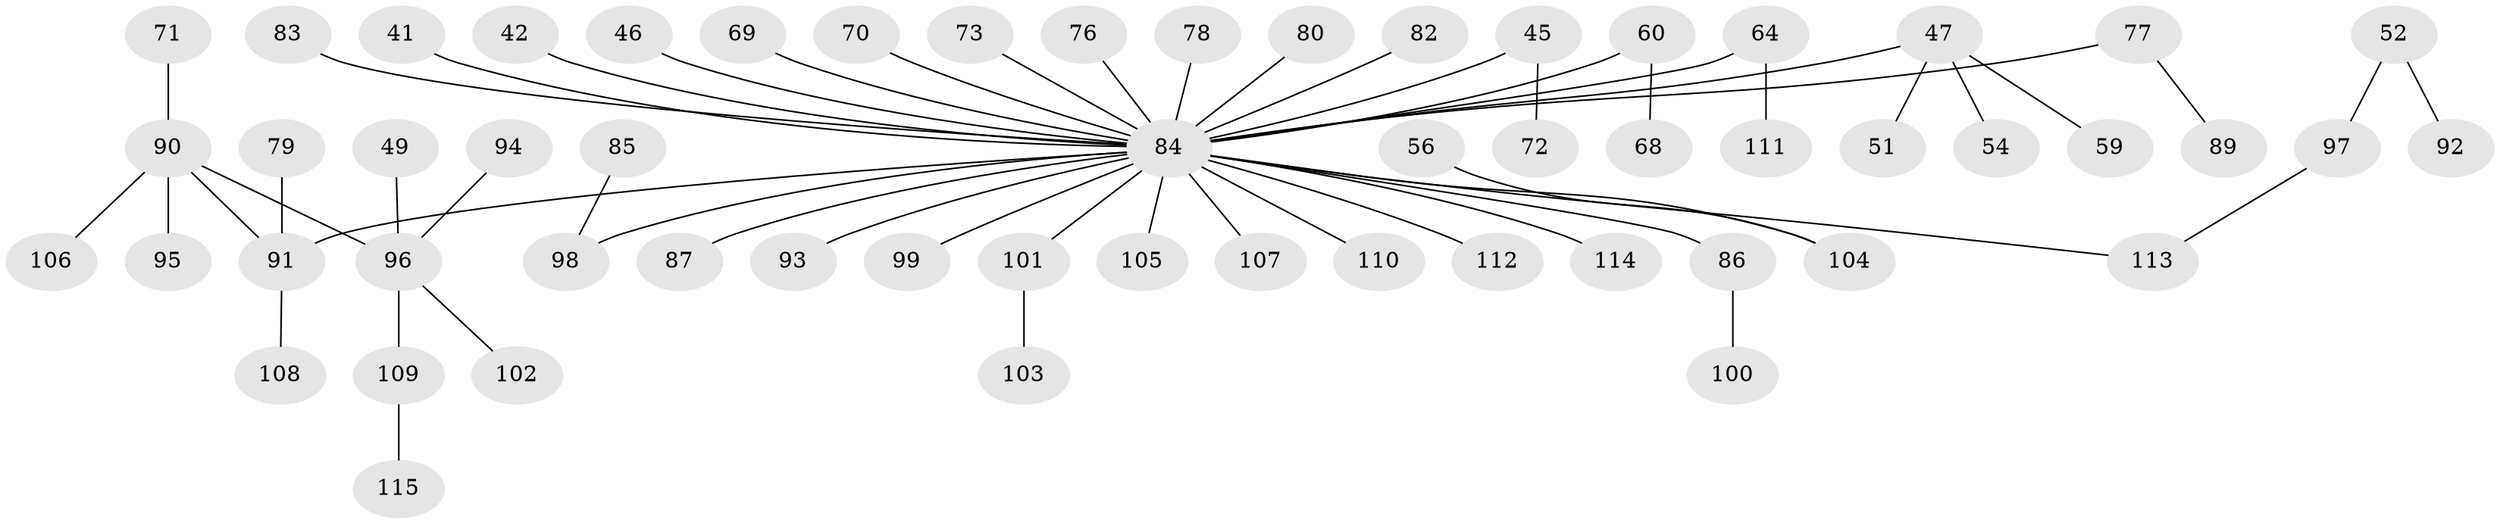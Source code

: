 // original degree distribution, {6: 0.008695652173913044, 4: 0.08695652173913043, 2: 0.20869565217391303, 5: 0.02608695652173913, 3: 0.1565217391304348, 7: 0.008695652173913044, 1: 0.5043478260869565}
// Generated by graph-tools (version 1.1) at 2025/53/03/09/25 04:53:37]
// undirected, 57 vertices, 56 edges
graph export_dot {
graph [start="1"]
  node [color=gray90,style=filled];
  41;
  42 [super="+33"];
  45;
  46;
  47;
  49;
  51;
  52;
  54;
  56;
  59;
  60;
  64 [super="+28+30+37+61"];
  68;
  69;
  70;
  71;
  72;
  73;
  76;
  77;
  78;
  79;
  80;
  82;
  83;
  84 [super="+65+75+43+35+36+38"];
  85;
  86;
  87;
  89;
  90 [super="+81+27+67"];
  91 [super="+74"];
  92;
  93;
  94;
  95;
  96 [super="+88"];
  97 [super="+50"];
  98 [super="+57"];
  99;
  100;
  101;
  102;
  103;
  104 [super="+48"];
  105;
  106;
  107;
  108;
  109;
  110;
  111;
  112;
  113 [super="+31"];
  114;
  115;
  41 -- 84;
  42 -- 84;
  45 -- 72;
  45 -- 84;
  46 -- 84;
  47 -- 51;
  47 -- 54;
  47 -- 59;
  47 -- 84;
  49 -- 96;
  52 -- 92;
  52 -- 97;
  56 -- 104;
  60 -- 68;
  60 -- 84;
  64 -- 111;
  64 -- 84;
  69 -- 84;
  70 -- 84;
  71 -- 90;
  73 -- 84;
  76 -- 84;
  77 -- 89;
  77 -- 84;
  78 -- 84;
  79 -- 91;
  80 -- 84;
  82 -- 84;
  83 -- 84;
  84 -- 86;
  84 -- 101;
  84 -- 87;
  84 -- 93;
  84 -- 99;
  84 -- 104;
  84 -- 105;
  84 -- 107;
  84 -- 110;
  84 -- 112;
  84 -- 113;
  84 -- 114;
  84 -- 91;
  84 -- 98;
  85 -- 98;
  86 -- 100;
  90 -- 95;
  90 -- 106;
  90 -- 96;
  90 -- 91;
  91 -- 108;
  94 -- 96;
  96 -- 102;
  96 -- 109;
  97 -- 113;
  101 -- 103;
  109 -- 115;
}
